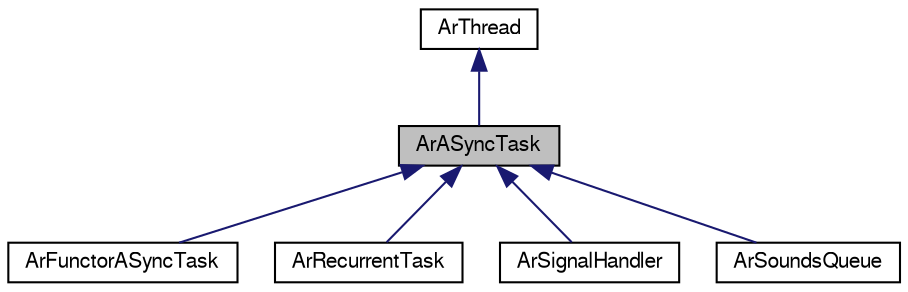 digraph G
{
  edge [fontname="FreeSans",fontsize=10,labelfontname="FreeSans",labelfontsize=10];
  node [fontname="FreeSans",fontsize=10,shape=record];
  Node1 [label="ArASyncTask",height=0.2,width=0.4,color="black", fillcolor="grey75", style="filled" fontcolor="black"];
  Node2 -> Node1 [dir=back,color="midnightblue",fontsize=10,style="solid",fontname="FreeSans"];
  Node2 [label="ArThread",height=0.2,width=0.4,color="black", fillcolor="white", style="filled",URL="$classArThread.html",tooltip="POSIX/WIN32 thread wrapper class."];
  Node1 -> Node3 [dir=back,color="midnightblue",fontsize=10,style="solid",fontname="FreeSans"];
  Node3 [label="ArFunctorASyncTask",height=0.2,width=0.4,color="black", fillcolor="white", style="filled",URL="$classArFunctorASyncTask.html",tooltip="This is like ArASyncTask, but instead of runThread it uses a functor to run."];
  Node1 -> Node4 [dir=back,color="midnightblue",fontsize=10,style="solid",fontname="FreeSans"];
  Node4 [label="ArRecurrentTask",height=0.2,width=0.4,color="black", fillcolor="white", style="filled",URL="$classArRecurrentTask.html",tooltip="Recurrent task (runs in its own thread)."];
  Node1 -> Node5 [dir=back,color="midnightblue",fontsize=10,style="solid",fontname="FreeSans"];
  Node5 [label="ArSignalHandler",height=0.2,width=0.4,color="black", fillcolor="white", style="filled",URL="$classArSignalHandler.html",tooltip="Signal handling class."];
  Node1 -> Node6 [dir=back,color="midnightblue",fontsize=10,style="solid",fontname="FreeSans"];
  Node6 [label="ArSoundsQueue",height=0.2,width=0.4,color="black", fillcolor="white", style="filled",URL="$classArSoundsQueue.html",tooltip="This class manages a queue of items to play as WAV files or as text to speak using..."];
}

